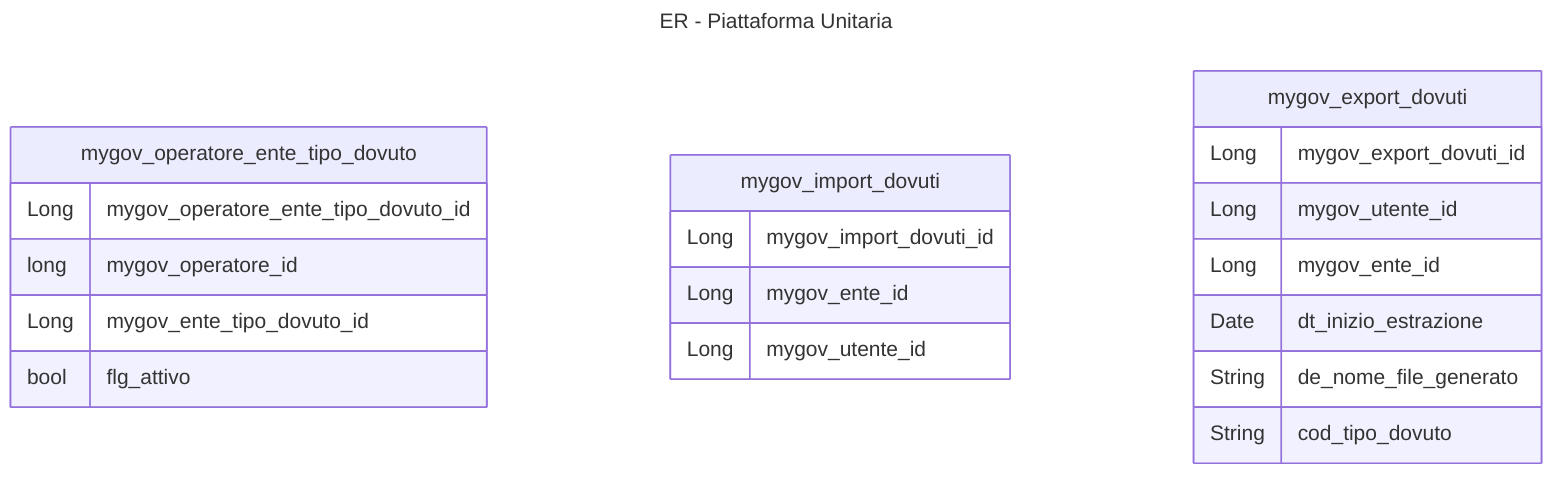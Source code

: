---
title: ER - Piattaforma Unitaria
---
erDiagram

    mygov_operatore_ente_tipo_dovuto{
        Long mygov_operatore_ente_tipo_dovuto_id
        long mygov_operatore_id
        Long mygov_ente_tipo_dovuto_id
        bool flg_attivo
    }

    mygov_import_dovuti {
        Long mygov_import_dovuti_id
        Long mygov_ente_id
        Long mygov_utente_id
    }

    mygov_export_dovuti {
        Long mygov_export_dovuti_id
        Long mygov_utente_id
        Long mygov_ente_id
        Date dt_inizio_estrazione
        String de_nome_file_generato
        String cod_tipo_dovuto
    }